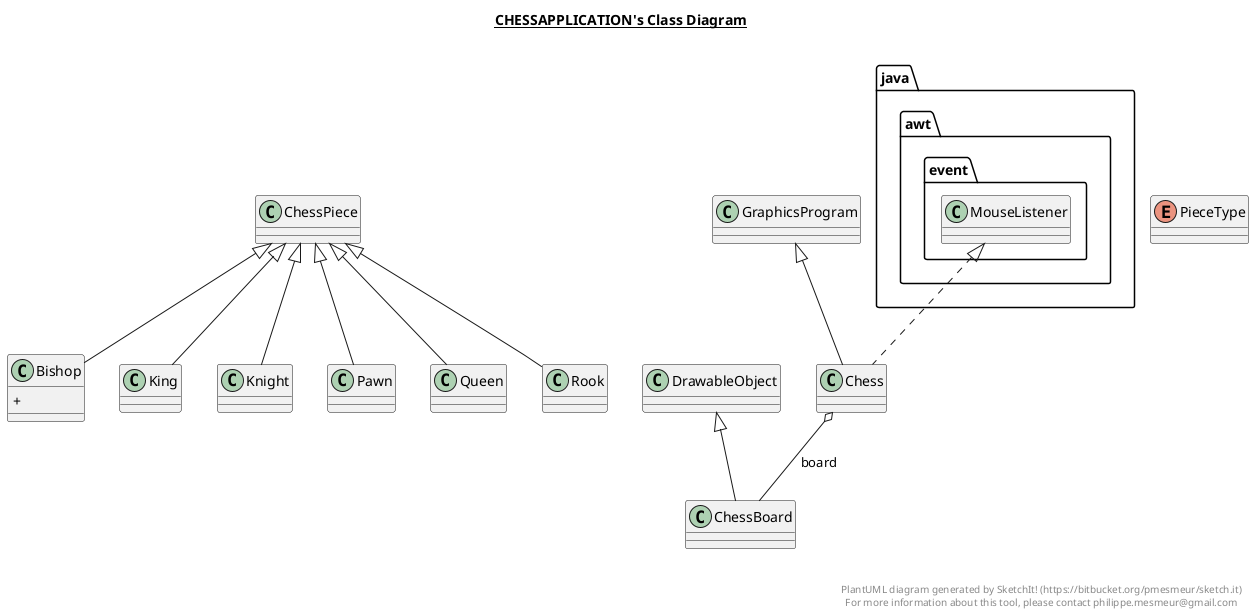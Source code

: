 @startuml

title __CHESSAPPLICATION's Class Diagram__\n

    class Bishop {
    +
    }


    class Chess {
    }


    class ChessBoard {
    }


    class King {
    }


    class Knight {
    }

    class Pawn {
    }


    enum PieceType {
    }


    class Queen {
    }


    class Rook {
    }

  

  Bishop -up-|> ChessPiece
  Chess .up.|> java.awt.event.MouseListener
  Chess -up-|> GraphicsProgram
  Chess o-- ChessBoard : board
  ChessBoard -up-|> DrawableObject
  King -up-|> ChessPiece
  Knight -up-|> ChessPiece
  Pawn -up-|> ChessPiece
  Queen -up-|> ChessPiece
  Rook -up-|> ChessPiece


right footer


PlantUML diagram generated by SketchIt! (https://bitbucket.org/pmesmeur/sketch.it)
For more information about this tool, please contact philippe.mesmeur@gmail.com
endfooter

@enduml
